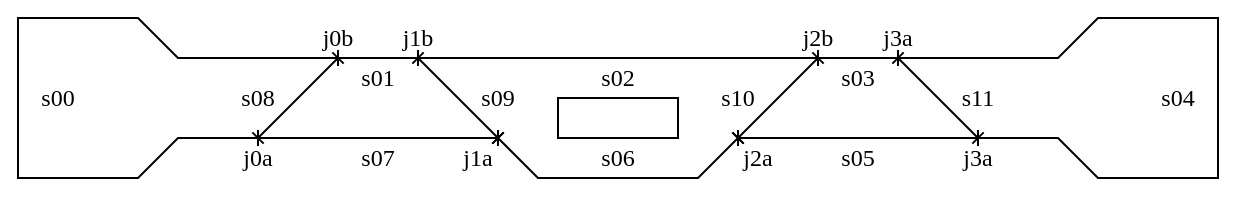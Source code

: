 <mxfile version="20.8.16" type="device"><diagram name="ページ1" id="YnUaao9ZgL63_muq6OQb"><mxGraphModel dx="1020" dy="542" grid="1" gridSize="10" guides="1" tooltips="1" connect="1" arrows="1" fold="1" page="1" pageScale="1" pageWidth="827" pageHeight="1169" math="0" shadow="0"><root><mxCell id="0"/><mxCell id="1" parent="0"/><mxCell id="b28ZHeFcu94E5JFnOyzC-1" value="" style="endArrow=baseDash;html=1;rounded=0;startArrow=baseDash;startFill=0;endFill=0;" parent="1" edge="1"><mxGeometry width="50" height="50" relative="1" as="geometry"><mxPoint x="200" y="60" as="sourcePoint"/><mxPoint x="160" y="100" as="targetPoint"/><Array as="points"><mxPoint x="120" y="60"/><mxPoint x="100" y="40"/><mxPoint x="40" y="40"/><mxPoint x="40" y="120"/><mxPoint x="100" y="120"/><mxPoint x="120" y="100"/></Array></mxGeometry></mxCell><mxCell id="b28ZHeFcu94E5JFnOyzC-3" value="" style="endArrow=baseDash;html=1;rounded=0;startArrow=baseDash;startFill=0;endFill=0;" parent="1" edge="1"><mxGeometry width="50" height="50" relative="1" as="geometry"><mxPoint x="160" y="100" as="sourcePoint"/><mxPoint x="280" y="100" as="targetPoint"/></mxGeometry></mxCell><mxCell id="b28ZHeFcu94E5JFnOyzC-4" value="" style="endArrow=baseDash;html=1;rounded=0;startArrow=baseDash;startFill=0;endFill=0;" parent="1" edge="1"><mxGeometry width="50" height="50" relative="1" as="geometry"><mxPoint x="200" y="60" as="sourcePoint"/><mxPoint x="240" y="60" as="targetPoint"/></mxGeometry></mxCell><mxCell id="b28ZHeFcu94E5JFnOyzC-5" value="" style="endArrow=baseDash;html=1;rounded=0;startArrow=baseDash;startFill=0;endFill=0;" parent="1" edge="1"><mxGeometry width="50" height="50" relative="1" as="geometry"><mxPoint x="160" y="100" as="sourcePoint"/><mxPoint x="200" y="60" as="targetPoint"/></mxGeometry></mxCell><mxCell id="b28ZHeFcu94E5JFnOyzC-7" value="" style="endArrow=baseDash;html=1;rounded=0;startArrow=baseDash;startFill=0;endFill=0;" parent="1" edge="1"><mxGeometry width="50" height="50" relative="1" as="geometry"><mxPoint x="280" y="100" as="sourcePoint"/><mxPoint x="240" y="60" as="targetPoint"/></mxGeometry></mxCell><mxCell id="b28ZHeFcu94E5JFnOyzC-8" value="" style="endArrow=baseDash;html=1;rounded=0;startArrow=baseDash;startFill=0;endFill=0;" parent="1" edge="1"><mxGeometry width="50" height="50" relative="1" as="geometry"><mxPoint x="400" y="100" as="sourcePoint"/><mxPoint x="280" y="100.0" as="targetPoint"/><Array as="points"><mxPoint x="380" y="120"/><mxPoint x="300" y="120"/></Array></mxGeometry></mxCell><mxCell id="b28ZHeFcu94E5JFnOyzC-9" value="" style="endArrow=baseDash;html=1;rounded=0;startArrow=baseDash;startFill=0;endFill=0;" parent="1" edge="1"><mxGeometry width="50" height="50" relative="1" as="geometry"><mxPoint x="400" y="100" as="sourcePoint"/><mxPoint x="520" y="100" as="targetPoint"/></mxGeometry></mxCell><mxCell id="b28ZHeFcu94E5JFnOyzC-10" value="" style="endArrow=baseDash;html=1;rounded=0;startArrow=baseDash;startFill=0;endFill=0;" parent="1" edge="1"><mxGeometry width="50" height="50" relative="1" as="geometry"><mxPoint x="440" y="60" as="sourcePoint"/><mxPoint x="480" y="60" as="targetPoint"/></mxGeometry></mxCell><mxCell id="b28ZHeFcu94E5JFnOyzC-11" value="" style="endArrow=baseDash;html=1;rounded=0;startArrow=baseDash;startFill=0;endFill=0;" parent="1" edge="1"><mxGeometry width="50" height="50" relative="1" as="geometry"><mxPoint x="400" y="100" as="sourcePoint"/><mxPoint x="440" y="60" as="targetPoint"/></mxGeometry></mxCell><mxCell id="b28ZHeFcu94E5JFnOyzC-12" value="" style="endArrow=baseDash;html=1;rounded=0;startArrow=baseDash;startFill=0;endFill=0;" parent="1" edge="1"><mxGeometry width="50" height="50" relative="1" as="geometry"><mxPoint x="520" y="100" as="sourcePoint"/><mxPoint x="480" y="60" as="targetPoint"/></mxGeometry></mxCell><mxCell id="b28ZHeFcu94E5JFnOyzC-13" value="" style="endArrow=baseDash;html=1;rounded=0;startArrow=baseDash;startFill=0;endFill=0;" parent="1" edge="1"><mxGeometry width="50" height="50" relative="1" as="geometry"><mxPoint x="240" y="60" as="sourcePoint"/><mxPoint x="440" y="60" as="targetPoint"/></mxGeometry></mxCell><mxCell id="b28ZHeFcu94E5JFnOyzC-14" value="" style="endArrow=baseDash;html=1;rounded=0;startArrow=baseDash;startFill=0;endFill=0;" parent="1" edge="1"><mxGeometry width="50" height="50" relative="1" as="geometry"><mxPoint x="480" y="60" as="sourcePoint"/><mxPoint x="520" y="100" as="targetPoint"/><Array as="points"><mxPoint x="560" y="60"/><mxPoint x="580" y="40"/><mxPoint x="640" y="40"/><mxPoint x="640" y="120"/><mxPoint x="580" y="120"/><mxPoint x="560" y="100"/></Array></mxGeometry></mxCell><mxCell id="b28ZHeFcu94E5JFnOyzC-15" value="" style="rounded=0;whiteSpace=wrap;html=1;" parent="1" vertex="1"><mxGeometry x="310" y="80" width="60" height="20" as="geometry"/></mxCell><mxCell id="zUWISpWSStwopmOI35eP-1" value="j0b" style="text;html=1;strokeColor=none;fillColor=none;align=center;verticalAlign=middle;whiteSpace=wrap;rounded=0;fontFamily=Lucida Console;" parent="1" vertex="1"><mxGeometry x="180" y="40" width="40" height="20" as="geometry"/></mxCell><mxCell id="zUWISpWSStwopmOI35eP-2" value="j0a" style="text;html=1;strokeColor=none;fillColor=none;align=center;verticalAlign=middle;whiteSpace=wrap;rounded=0;fontFamily=Lucida Console;" parent="1" vertex="1"><mxGeometry x="140" y="100" width="40" height="20" as="geometry"/></mxCell><mxCell id="zUWISpWSStwopmOI35eP-3" value="j1b" style="text;html=1;strokeColor=none;fillColor=none;align=center;verticalAlign=middle;whiteSpace=wrap;rounded=0;fontFamily=Lucida Console;" parent="1" vertex="1"><mxGeometry x="220" y="40" width="40" height="20" as="geometry"/></mxCell><mxCell id="zUWISpWSStwopmOI35eP-4" value="j1a" style="text;html=1;strokeColor=none;fillColor=none;align=center;verticalAlign=middle;whiteSpace=wrap;rounded=0;fontFamily=Lucida Console;" parent="1" vertex="1"><mxGeometry x="250" y="100" width="40" height="20" as="geometry"/></mxCell><mxCell id="zUWISpWSStwopmOI35eP-5" value="j2a" style="text;html=1;strokeColor=none;fillColor=none;align=center;verticalAlign=middle;whiteSpace=wrap;rounded=0;fontFamily=Lucida Console;" parent="1" vertex="1"><mxGeometry x="390" y="100" width="40" height="20" as="geometry"/></mxCell><mxCell id="zUWISpWSStwopmOI35eP-10" value="j2b" style="text;html=1;strokeColor=none;fillColor=none;align=center;verticalAlign=middle;whiteSpace=wrap;rounded=0;fontFamily=Lucida Console;" parent="1" vertex="1"><mxGeometry x="420" y="40" width="40" height="20" as="geometry"/></mxCell><mxCell id="zUWISpWSStwopmOI35eP-11" value="j3a" style="text;html=1;strokeColor=none;fillColor=none;align=center;verticalAlign=middle;whiteSpace=wrap;rounded=0;fontFamily=Lucida Console;" parent="1" vertex="1"><mxGeometry x="500" y="100" width="40" height="20" as="geometry"/></mxCell><mxCell id="zUWISpWSStwopmOI35eP-12" value="j3a" style="text;html=1;strokeColor=none;fillColor=none;align=center;verticalAlign=middle;whiteSpace=wrap;rounded=0;fontFamily=Lucida Console;" parent="1" vertex="1"><mxGeometry x="460" y="40" width="40" height="20" as="geometry"/></mxCell><mxCell id="zUWISpWSStwopmOI35eP-14" value="s00" style="text;html=1;strokeColor=none;fillColor=none;align=center;verticalAlign=middle;whiteSpace=wrap;rounded=0;fontFamily=Lucida Console;" parent="1" vertex="1"><mxGeometry x="40" y="70" width="40" height="20" as="geometry"/></mxCell><mxCell id="zUWISpWSStwopmOI35eP-15" value="s01" style="text;html=1;strokeColor=none;fillColor=none;align=center;verticalAlign=middle;whiteSpace=wrap;rounded=0;fontFamily=Lucida Console;" parent="1" vertex="1"><mxGeometry x="200" y="60" width="40" height="20" as="geometry"/></mxCell><mxCell id="zUWISpWSStwopmOI35eP-16" value="s02" style="text;html=1;strokeColor=none;fillColor=none;align=center;verticalAlign=middle;whiteSpace=wrap;rounded=0;fontFamily=Lucida Console;" parent="1" vertex="1"><mxGeometry x="320" y="60" width="40" height="20" as="geometry"/></mxCell><mxCell id="zUWISpWSStwopmOI35eP-17" value="s03" style="text;html=1;strokeColor=none;fillColor=none;align=center;verticalAlign=middle;whiteSpace=wrap;rounded=0;fontFamily=Lucida Console;" parent="1" vertex="1"><mxGeometry x="440" y="60" width="40" height="20" as="geometry"/></mxCell><mxCell id="zUWISpWSStwopmOI35eP-18" value="s04" style="text;html=1;strokeColor=none;fillColor=none;align=center;verticalAlign=middle;whiteSpace=wrap;rounded=0;fontFamily=Lucida Console;" parent="1" vertex="1"><mxGeometry x="600" y="70" width="40" height="20" as="geometry"/></mxCell><mxCell id="zUWISpWSStwopmOI35eP-19" value="s05" style="text;html=1;strokeColor=none;fillColor=none;align=center;verticalAlign=middle;whiteSpace=wrap;rounded=0;fontFamily=Lucida Console;" parent="1" vertex="1"><mxGeometry x="440" y="100" width="40" height="20" as="geometry"/></mxCell><mxCell id="zUWISpWSStwopmOI35eP-20" value="s06" style="text;html=1;strokeColor=none;fillColor=none;align=center;verticalAlign=middle;whiteSpace=wrap;rounded=0;fontFamily=Lucida Console;" parent="1" vertex="1"><mxGeometry x="320" y="100" width="40" height="20" as="geometry"/></mxCell><mxCell id="zUWISpWSStwopmOI35eP-21" value="s07" style="text;html=1;strokeColor=none;fillColor=none;align=center;verticalAlign=middle;whiteSpace=wrap;rounded=0;fontFamily=Lucida Console;" parent="1" vertex="1"><mxGeometry x="200" y="100" width="40" height="20" as="geometry"/></mxCell><mxCell id="zUWISpWSStwopmOI35eP-22" value="s08" style="text;html=1;strokeColor=none;fillColor=none;align=center;verticalAlign=middle;whiteSpace=wrap;rounded=0;fontFamily=Lucida Console;" parent="1" vertex="1"><mxGeometry x="140" y="70" width="40" height="20" as="geometry"/></mxCell><mxCell id="zUWISpWSStwopmOI35eP-23" value="s09" style="text;html=1;strokeColor=none;fillColor=none;align=center;verticalAlign=middle;whiteSpace=wrap;rounded=0;fontFamily=Lucida Console;" parent="1" vertex="1"><mxGeometry x="260" y="70" width="40" height="20" as="geometry"/></mxCell><mxCell id="zUWISpWSStwopmOI35eP-24" value="s10" style="text;html=1;strokeColor=none;fillColor=none;align=center;verticalAlign=middle;whiteSpace=wrap;rounded=0;fontFamily=Lucida Console;" parent="1" vertex="1"><mxGeometry x="380" y="70" width="40" height="20" as="geometry"/></mxCell><mxCell id="zUWISpWSStwopmOI35eP-25" value="s11" style="text;html=1;strokeColor=none;fillColor=none;align=center;verticalAlign=middle;whiteSpace=wrap;rounded=0;fontFamily=Lucida Console;" parent="1" vertex="1"><mxGeometry x="500" y="70" width="40" height="20" as="geometry"/></mxCell></root></mxGraphModel></diagram></mxfile>